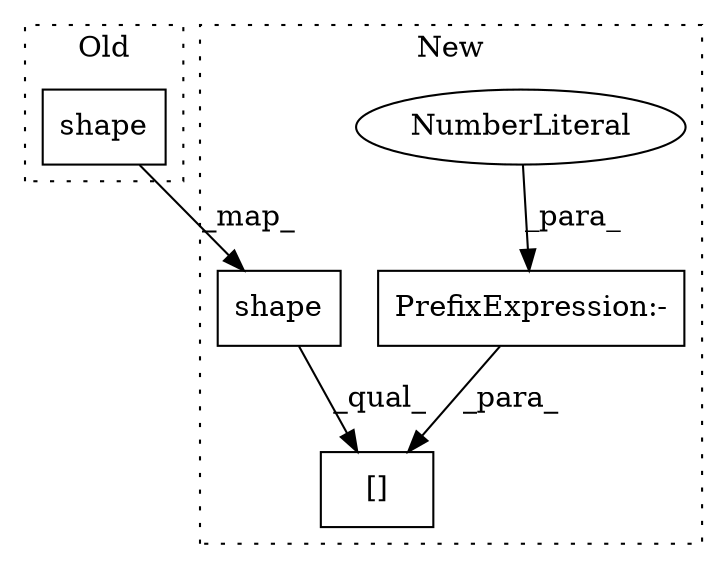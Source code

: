 digraph G {
subgraph cluster0 {
1 [label="shape" a="32" s="10291,10307" l="6,1" shape="box"];
label = "Old";
style="dotted";
}
subgraph cluster1 {
2 [label="shape" a="32" s="11089,11105" l="6,1" shape="box"];
3 [label="[]" a="2" s="11078,11109" l="29,1" shape="box"];
4 [label="PrefixExpression:-" a="38" s="11107" l="1" shape="box"];
5 [label="NumberLiteral" a="34" s="11108" l="1" shape="ellipse"];
label = "New";
style="dotted";
}
1 -> 2 [label="_map_"];
2 -> 3 [label="_qual_"];
4 -> 3 [label="_para_"];
5 -> 4 [label="_para_"];
}